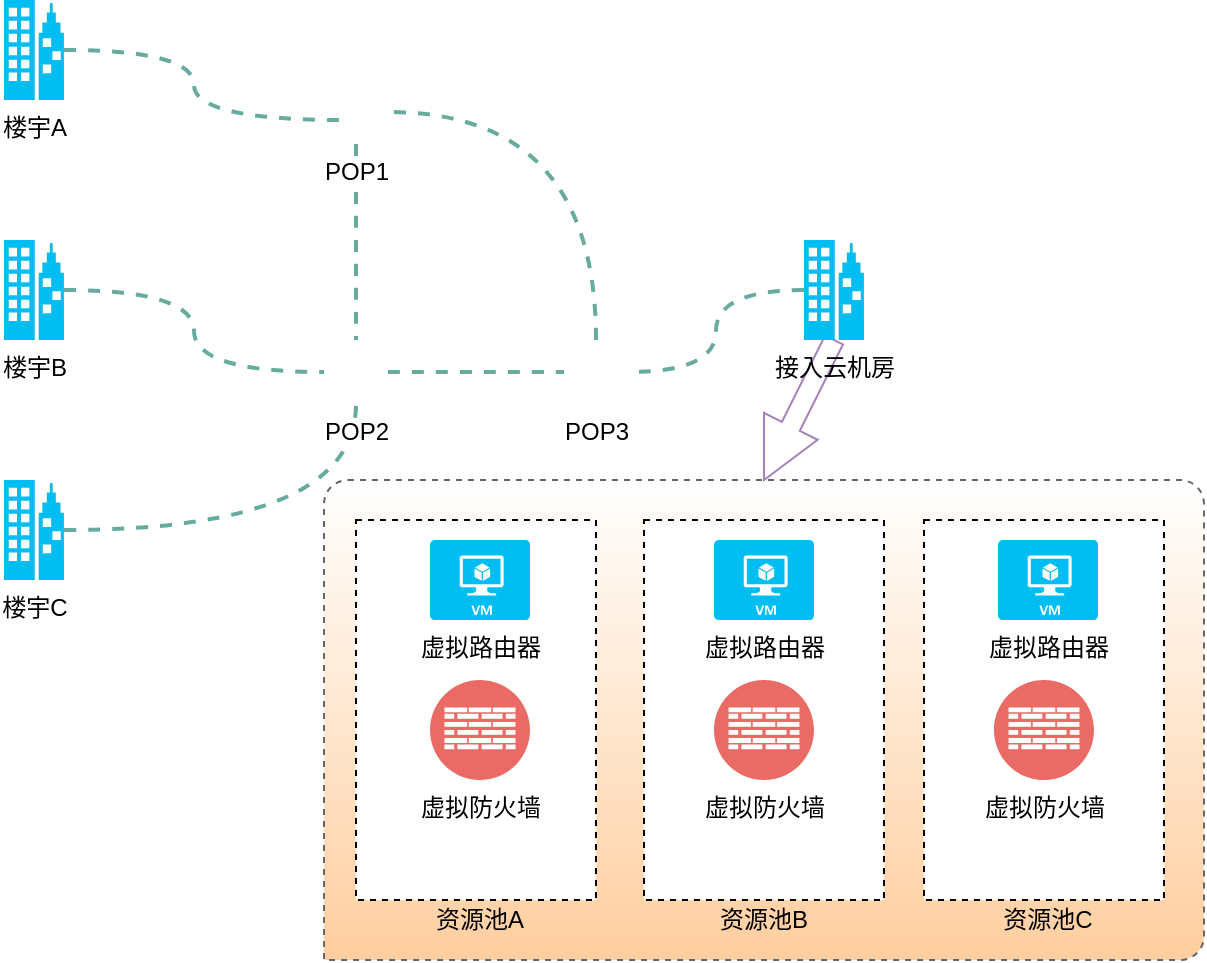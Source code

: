 <mxfile version="10.6.5" type="github"><diagram id="xlOQA5NqBp3R5uJuo65E" name="Page-1"><mxGraphModel dx="918" dy="577" grid="1" gridSize="10" guides="1" tooltips="1" connect="1" arrows="1" fold="1" page="1" pageScale="1" pageWidth="827" pageHeight="1169" background="none" math="0" shadow="0"><root><mxCell id="0"/><mxCell id="1" parent="0"/><mxCell id="v-yZe3dVP2a1VdymYd9M-25" value="" style="verticalLabelPosition=bottom;verticalAlign=top;html=1;shape=mxgraph.basic.three_corner_round_rect;dx=6;fillColor=#FFFFFF;strokeColor=#666666;fontColor=#333333;gradientColor=#FFCE9F;dashed=1;" vertex="1" parent="1"><mxGeometry x="280" y="280" width="440" height="240" as="geometry"/></mxCell><mxCell id="v-yZe3dVP2a1VdymYd9M-18" style="edgeStyle=orthogonalEdgeStyle;curved=1;rounded=0;orthogonalLoop=1;jettySize=auto;html=1;exitX=1;exitY=0.5;exitDx=0;exitDy=0;exitPerimeter=0;entryX=0.313;entryY=0.625;entryDx=0;entryDy=0;entryPerimeter=0;dashed=1;endArrow=none;endFill=0;strokeColor=#67AB9F;strokeWidth=2;" edge="1" parent="1" source="v-yZe3dVP2a1VdymYd9M-21" target="v-yZe3dVP2a1VdymYd9M-8"><mxGeometry relative="1" as="geometry"/></mxCell><mxCell id="v-yZe3dVP2a1VdymYd9M-22" style="edgeStyle=orthogonalEdgeStyle;curved=1;rounded=0;orthogonalLoop=1;jettySize=auto;html=1;exitX=0;exitY=0.5;exitDx=0;exitDy=0;exitPerimeter=0;entryX=1;entryY=0.5;entryDx=0;entryDy=0;dashed=1;endArrow=none;endFill=0;strokeColor=#67AB9F;strokeWidth=2;" edge="1" parent="1" source="v-yZe3dVP2a1VdymYd9M-5" target="v-yZe3dVP2a1VdymYd9M-11"><mxGeometry relative="1" as="geometry"/></mxCell><mxCell id="v-yZe3dVP2a1VdymYd9M-27" style="edgeStyle=orthogonalEdgeStyle;curved=1;rounded=0;orthogonalLoop=1;jettySize=auto;html=1;exitX=0.5;exitY=1;exitDx=0;exitDy=0;exitPerimeter=0;entryX=0.5;entryY=0;entryDx=0;entryDy=0;entryPerimeter=0;endArrow=none;endFill=0;strokeColor=#A680B8;strokeWidth=1;shape=arrow;" edge="1" parent="1" source="v-yZe3dVP2a1VdymYd9M-5" target="v-yZe3dVP2a1VdymYd9M-25"><mxGeometry relative="1" as="geometry"/></mxCell><mxCell id="v-yZe3dVP2a1VdymYd9M-5" value="接入云机房" style="verticalLabelPosition=bottom;html=1;verticalAlign=top;align=center;strokeColor=none;fillColor=#00BEF2;shape=mxgraph.azure.enterprise;pointerEvents=1;" vertex="1" parent="1"><mxGeometry x="520" y="160" width="30" height="50" as="geometry"/></mxCell><mxCell id="v-yZe3dVP2a1VdymYd9M-19" style="edgeStyle=orthogonalEdgeStyle;curved=1;rounded=0;orthogonalLoop=1;jettySize=auto;html=1;exitX=1;exitY=0.5;exitDx=0;exitDy=0;exitPerimeter=0;dashed=1;endArrow=none;endFill=0;strokeColor=#67AB9F;strokeWidth=2;" edge="1" parent="1" source="v-yZe3dVP2a1VdymYd9M-6" target="v-yZe3dVP2a1VdymYd9M-10"><mxGeometry relative="1" as="geometry"/></mxCell><mxCell id="v-yZe3dVP2a1VdymYd9M-6" value="楼宇B" style="verticalLabelPosition=bottom;html=1;verticalAlign=top;align=center;strokeColor=none;fillColor=#00BEF2;shape=mxgraph.azure.enterprise;pointerEvents=1;" vertex="1" parent="1"><mxGeometry x="120" y="160" width="30" height="50" as="geometry"/></mxCell><mxCell id="v-yZe3dVP2a1VdymYd9M-20" style="edgeStyle=orthogonalEdgeStyle;curved=1;rounded=0;orthogonalLoop=1;jettySize=auto;html=1;exitX=1;exitY=0.5;exitDx=0;exitDy=0;exitPerimeter=0;dashed=1;endArrow=none;endFill=0;strokeColor=#67AB9F;strokeWidth=2;" edge="1" parent="1" source="v-yZe3dVP2a1VdymYd9M-7" target="v-yZe3dVP2a1VdymYd9M-10"><mxGeometry relative="1" as="geometry"/></mxCell><mxCell id="v-yZe3dVP2a1VdymYd9M-7" value="楼宇C" style="verticalLabelPosition=bottom;html=1;verticalAlign=top;align=center;strokeColor=none;fillColor=#00BEF2;shape=mxgraph.azure.enterprise;pointerEvents=1;" vertex="1" parent="1"><mxGeometry x="120" y="280" width="30" height="50" as="geometry"/></mxCell><mxCell id="v-yZe3dVP2a1VdymYd9M-16" style="edgeStyle=orthogonalEdgeStyle;curved=1;rounded=0;orthogonalLoop=1;jettySize=auto;html=1;exitX=0.5;exitY=1;exitDx=0;exitDy=0;dashed=1;endArrow=none;endFill=0;strokeColor=#67AB9F;strokeWidth=2;" edge="1" parent="1" source="v-yZe3dVP2a1VdymYd9M-8" target="v-yZe3dVP2a1VdymYd9M-10"><mxGeometry relative="1" as="geometry"/></mxCell><mxCell id="v-yZe3dVP2a1VdymYd9M-8" value="POP1" style="shape=image;html=1;verticalAlign=top;verticalLabelPosition=bottom;labelBackgroundColor=#ffffff;imageAspect=0;aspect=fixed;image=https://cdn0.iconfinder.com/data/icons/fatcow/32x32/pop_mail.png" vertex="1" parent="1"><mxGeometry x="280" y="80" width="32" height="32" as="geometry"/></mxCell><mxCell id="v-yZe3dVP2a1VdymYd9M-17" style="edgeStyle=orthogonalEdgeStyle;curved=1;rounded=0;orthogonalLoop=1;jettySize=auto;html=1;exitX=1;exitY=0.5;exitDx=0;exitDy=0;entryX=0;entryY=0.5;entryDx=0;entryDy=0;dashed=1;endArrow=none;endFill=0;strokeColor=#67AB9F;strokeWidth=2;" edge="1" parent="1" source="v-yZe3dVP2a1VdymYd9M-10" target="v-yZe3dVP2a1VdymYd9M-11"><mxGeometry relative="1" as="geometry"/></mxCell><mxCell id="v-yZe3dVP2a1VdymYd9M-10" value="POP2" style="shape=image;html=1;verticalAlign=top;verticalLabelPosition=bottom;labelBackgroundColor=#ffffff;imageAspect=0;aspect=fixed;image=https://cdn0.iconfinder.com/data/icons/fatcow/32x32/pop_mail.png" vertex="1" parent="1"><mxGeometry x="280" y="210" width="32" height="32" as="geometry"/></mxCell><mxCell id="v-yZe3dVP2a1VdymYd9M-14" style="edgeStyle=orthogonalEdgeStyle;rounded=0;orthogonalLoop=1;jettySize=auto;html=1;exitX=0.5;exitY=0;exitDx=0;exitDy=0;entryX=1;entryY=0.5;entryDx=0;entryDy=0;curved=1;strokeWidth=2;dashed=1;endArrow=none;endFill=0;strokeColor=#67AB9F;" edge="1" parent="1" source="v-yZe3dVP2a1VdymYd9M-11" target="v-yZe3dVP2a1VdymYd9M-8"><mxGeometry relative="1" as="geometry"/></mxCell><mxCell id="v-yZe3dVP2a1VdymYd9M-11" value="POP3" style="shape=image;html=1;verticalAlign=top;verticalLabelPosition=bottom;labelBackgroundColor=#ffffff;imageAspect=0;aspect=fixed;image=https://cdn0.iconfinder.com/data/icons/fatcow/32x32/pop_mail.png" vertex="1" parent="1"><mxGeometry x="400" y="210" width="32" height="32" as="geometry"/></mxCell><mxCell id="v-yZe3dVP2a1VdymYd9M-21" value="楼宇A" style="verticalLabelPosition=bottom;html=1;verticalAlign=top;align=center;strokeColor=none;fillColor=#00BEF2;shape=mxgraph.azure.enterprise;pointerEvents=1;" vertex="1" parent="1"><mxGeometry x="120" y="40" width="30" height="50" as="geometry"/></mxCell><mxCell id="v-yZe3dVP2a1VdymYd9M-26" value="" style="verticalLabelPosition=bottom;verticalAlign=top;html=1;shape=mxgraph.basic.rect;fillColor=#ffffff;fillColor2=none;strokeColor=#000000;strokeWidth=1;size=20;indent=5;dashed=1;" vertex="1" parent="1"><mxGeometry x="296" y="300" width="120" height="190" as="geometry"/></mxCell><mxCell id="v-yZe3dVP2a1VdymYd9M-28" value="" style="verticalLabelPosition=bottom;verticalAlign=top;html=1;shape=mxgraph.basic.rect;fillColor=#ffffff;fillColor2=none;strokeColor=#000000;strokeWidth=1;size=20;indent=5;dashed=1;" vertex="1" parent="1"><mxGeometry x="440" y="300" width="120" height="190" as="geometry"/></mxCell><mxCell id="v-yZe3dVP2a1VdymYd9M-29" value="" style="verticalLabelPosition=bottom;verticalAlign=top;html=1;shape=mxgraph.basic.rect;fillColor=#ffffff;fillColor2=none;strokeColor=#000000;strokeWidth=1;size=20;indent=5;dashed=1;" vertex="1" parent="1"><mxGeometry x="580" y="300" width="120" height="190" as="geometry"/></mxCell><mxCell id="v-yZe3dVP2a1VdymYd9M-30" value="资源池A" style="text;html=1;strokeColor=none;fillColor=none;align=center;verticalAlign=middle;whiteSpace=wrap;rounded=0;dashed=1;" vertex="1" parent="1"><mxGeometry x="316" y="490" width="84" height="20" as="geometry"/></mxCell><mxCell id="v-yZe3dVP2a1VdymYd9M-31" value="资源池B" style="text;html=1;strokeColor=none;fillColor=none;align=center;verticalAlign=middle;whiteSpace=wrap;rounded=0;dashed=1;" vertex="1" parent="1"><mxGeometry x="458" y="490" width="84" height="20" as="geometry"/></mxCell><mxCell id="v-yZe3dVP2a1VdymYd9M-32" value="资源池C" style="text;html=1;strokeColor=none;fillColor=none;align=center;verticalAlign=middle;whiteSpace=wrap;rounded=0;dashed=1;" vertex="1" parent="1"><mxGeometry x="600" y="490" width="84" height="20" as="geometry"/></mxCell><mxCell id="v-yZe3dVP2a1VdymYd9M-33" value="虚拟路由器" style="verticalLabelPosition=bottom;html=1;verticalAlign=top;align=center;strokeColor=none;fillColor=#00BEF2;shape=mxgraph.azure.virtual_machine;dashed=1;" vertex="1" parent="1"><mxGeometry x="475" y="310" width="50" height="40" as="geometry"/></mxCell><mxCell id="v-yZe3dVP2a1VdymYd9M-34" value="虚拟路由器" style="verticalLabelPosition=bottom;html=1;verticalAlign=top;align=center;strokeColor=none;fillColor=#00BEF2;shape=mxgraph.azure.virtual_machine;dashed=1;" vertex="1" parent="1"><mxGeometry x="333" y="310" width="50" height="40" as="geometry"/></mxCell><mxCell id="v-yZe3dVP2a1VdymYd9M-35" value="虚拟路由器" style="verticalLabelPosition=bottom;html=1;verticalAlign=top;align=center;strokeColor=none;fillColor=#00BEF2;shape=mxgraph.azure.virtual_machine;dashed=1;" vertex="1" parent="1"><mxGeometry x="617" y="310" width="50" height="40" as="geometry"/></mxCell><mxCell id="v-yZe3dVP2a1VdymYd9M-36" value="虚拟防火墙" style="verticalLabelPosition=bottom;html=1;fillColor=#EA6B66;verticalAlign=top;points=[[0.145,0.145,0],[0.856,0.145,0],[0.855,0.855,0],[0.145,0.855,0],[0.5,0,0], [1,0.5,0], [0.5,1,0],[0,0.5,0]];pointerEvents=1;align=center;shape=mxgraph.cisco_safe.capability.firewall;dashed=1;strokeColor=#000000;" vertex="1" parent="1"><mxGeometry x="615" y="380" width="50" height="50" as="geometry"/></mxCell><mxCell id="v-yZe3dVP2a1VdymYd9M-37" value="虚拟防火墙" style="verticalLabelPosition=bottom;html=1;fillColor=#EA6B66;verticalAlign=top;points=[[0.145,0.145,0],[0.856,0.145,0],[0.855,0.855,0],[0.145,0.855,0],[0.5,0,0], [1,0.5,0], [0.5,1,0],[0,0.5,0]];pointerEvents=1;align=center;shape=mxgraph.cisco_safe.capability.firewall;dashed=1;strokeColor=#000000;" vertex="1" parent="1"><mxGeometry x="333" y="380" width="50" height="50" as="geometry"/></mxCell><mxCell id="v-yZe3dVP2a1VdymYd9M-38" value="虚拟防火墙" style="verticalLabelPosition=bottom;html=1;fillColor=#EA6B66;verticalAlign=top;points=[[0.145,0.145,0],[0.856,0.145,0],[0.855,0.855,0],[0.145,0.855,0],[0.5,0,0], [1,0.5,0], [0.5,1,0],[0,0.5,0]];pointerEvents=1;align=center;shape=mxgraph.cisco_safe.capability.firewall;dashed=1;strokeColor=#000000;" vertex="1" parent="1"><mxGeometry x="475" y="380" width="50" height="50" as="geometry"/></mxCell></root></mxGraphModel></diagram></mxfile>